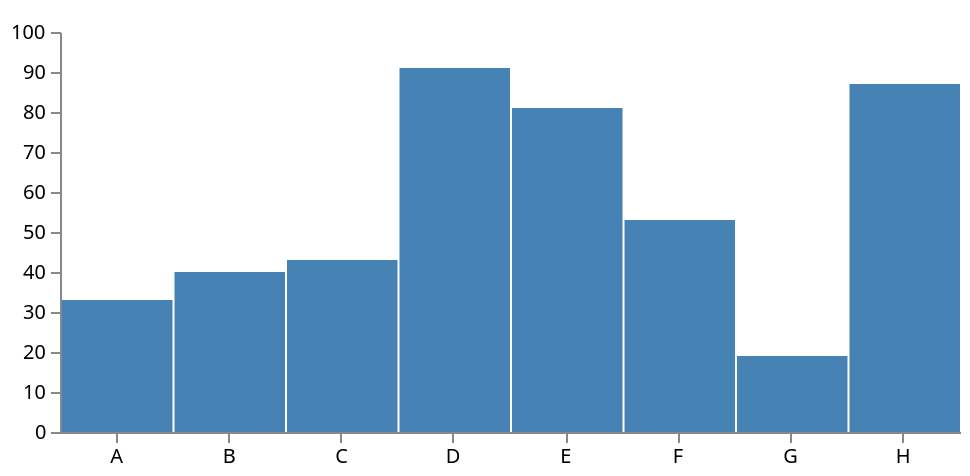 {
    "$schema": "https://vega.github.io/schema/vega/v4.0.json",
    "width": 450,
    "height": 200,
    "padding": 5,
  
    "data": [
      {
        "name": "table",
        "values": [
          {"category": "A", "amount": 33},
          {"category": "B", "amount": 40},
          {"category": "C", "amount": 43},
          {"category": "D", "amount": 91},
          {"category": "E", "amount": 81},
          {"category": "F", "amount": 53},
          {"category": "G", "amount": 19},
          {"category": "H", "amount": 87}
        ],
        "transform": [
          {"type": "bin", "field": "amount", "extent": [0, 100], "maxbins": 5}
        ]
      }

    ],

  
    "signals": [
      {
        "name": "tooltip",
        "value": {},
        "on": [
          {"events": "rect:mouseover", "update": "datum"},
          {"events": "rect:mouseout",  "update": "{}"}
        ]
      }
    ],
  
    "scales": [
      {
        "name": "xscale",
        "type": "band",
        "domain": {"data": "table", "field": "category"},
        "range": "width"
      },
      {
        "name": "yscale",
        "domain": {"data": "table", "field": "amount"},
        "nice": true,
        "range": "height"
      }
    ],
  
    "axes": [
      { "orient": "bottom", "scale": "xscale" },
      { "orient": "left", "scale": "yscale" }
    ],
  
    "marks": [
      {
        "type": "rect",
        "from": {"data":"table"},
        "encode": {
          "enter": {
            "x": {"scale": "xscale", "field": "category", "offset": 1},
            "width": {"scale": "xscale", "band": 1, "offset": -1},
            "y": {"scale": "yscale", "field": "amount"},
            "y2": {"scale": "yscale", "value": 0}
          },
          "update": {
            "fill": {"value": "steelblue"}
          },
          "hover": {
            "fill": {"value": "red"}
          }
        }
      },
      {
        "type": "text",
        "encode": {
          "enter": {
            "align": {"value": "center"},
            "baseline": {"value": "bottom"},
            "fill": {"value": "#333"}
          },
          "update": {
            "x": {"scale": "xscale", "signal": "tooltip.category", "band": 0.5},
            "y": {"scale": "yscale", "signal": "tooltip.amount", "offset": -2},
            "text": {"signal": "tooltip.amount"},
            "fillOpacity": [
              {"test": "datum === tooltip", "value": 0},
              {"value": 1}
            ]
          }
        }
      }
    ]
  }